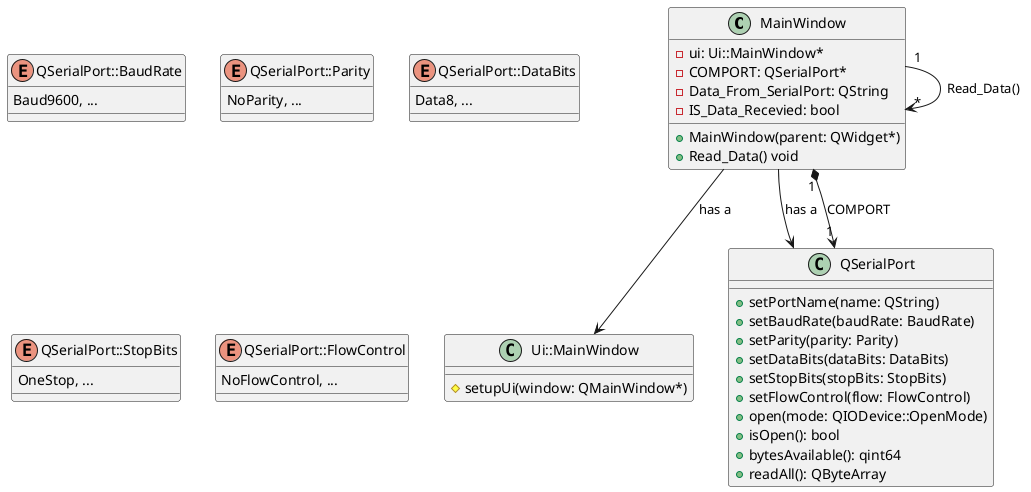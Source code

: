 @startuml QtQSerialPort
class MainWindow {
    +MainWindow(parent: QWidget*)
    -ui: Ui::MainWindow*
    -COMPORT: QSerialPort*
    -Data_From_SerialPort: QString
    -IS_Data_Recevied: bool
    +Read_Data() void
}

class Ui::MainWindow {
    # setupUi(window: QMainWindow*)
}

class QSerialPort {
    +setPortName(name: QString)
    +setBaudRate(baudRate: BaudRate)
    +setParity(parity: Parity)
    +setDataBits(dataBits: DataBits)
    +setStopBits(stopBits: StopBits)
    +setFlowControl(flow: FlowControl)
    +open(mode: QIODevice::OpenMode)
    +isOpen(): bool
    +bytesAvailable(): qint64
    +readAll(): QByteArray
}

enum QSerialPort::BaudRate {
    Baud9600, ...
}

enum QSerialPort::Parity {
    NoParity, ...
}

enum QSerialPort::DataBits {
    Data8, ...
}

enum QSerialPort::StopBits {
    OneStop, ...
}

enum QSerialPort::FlowControl {
    NoFlowControl, ...
}

MainWindow --> Ui::MainWindow : has a
MainWindow --> QSerialPort : has a
MainWindow "1" *--> "1" QSerialPort : COMPORT
MainWindow "1" --> "*" MainWindow : Read_Data()

@enduml
